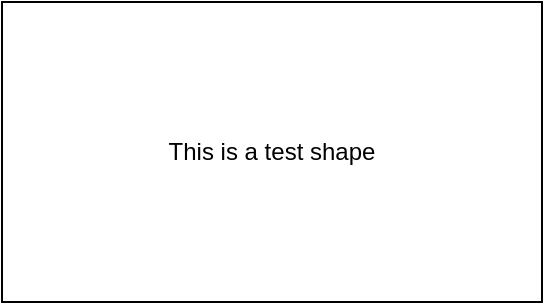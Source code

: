 <mxfile version="25.0.1">
  <diagram name="Page-1" id="uV2hPdmrbHXCqQttDh2U">
    <mxGraphModel dx="1050" dy="565" grid="1" gridSize="10" guides="1" tooltips="1" connect="1" arrows="1" fold="1" page="1" pageScale="1" pageWidth="850" pageHeight="1100" math="0" shadow="0">
      <root>
        <mxCell id="0" />
        <mxCell id="1" parent="0" />
        <mxCell id="Q4VFB08nHRXM-QzRVLUr-1" value="This is a test shape" style="rounded=0;whiteSpace=wrap;html=1;" vertex="1" parent="1">
          <mxGeometry x="210" y="170" width="270" height="150" as="geometry" />
        </mxCell>
      </root>
    </mxGraphModel>
  </diagram>
</mxfile>
